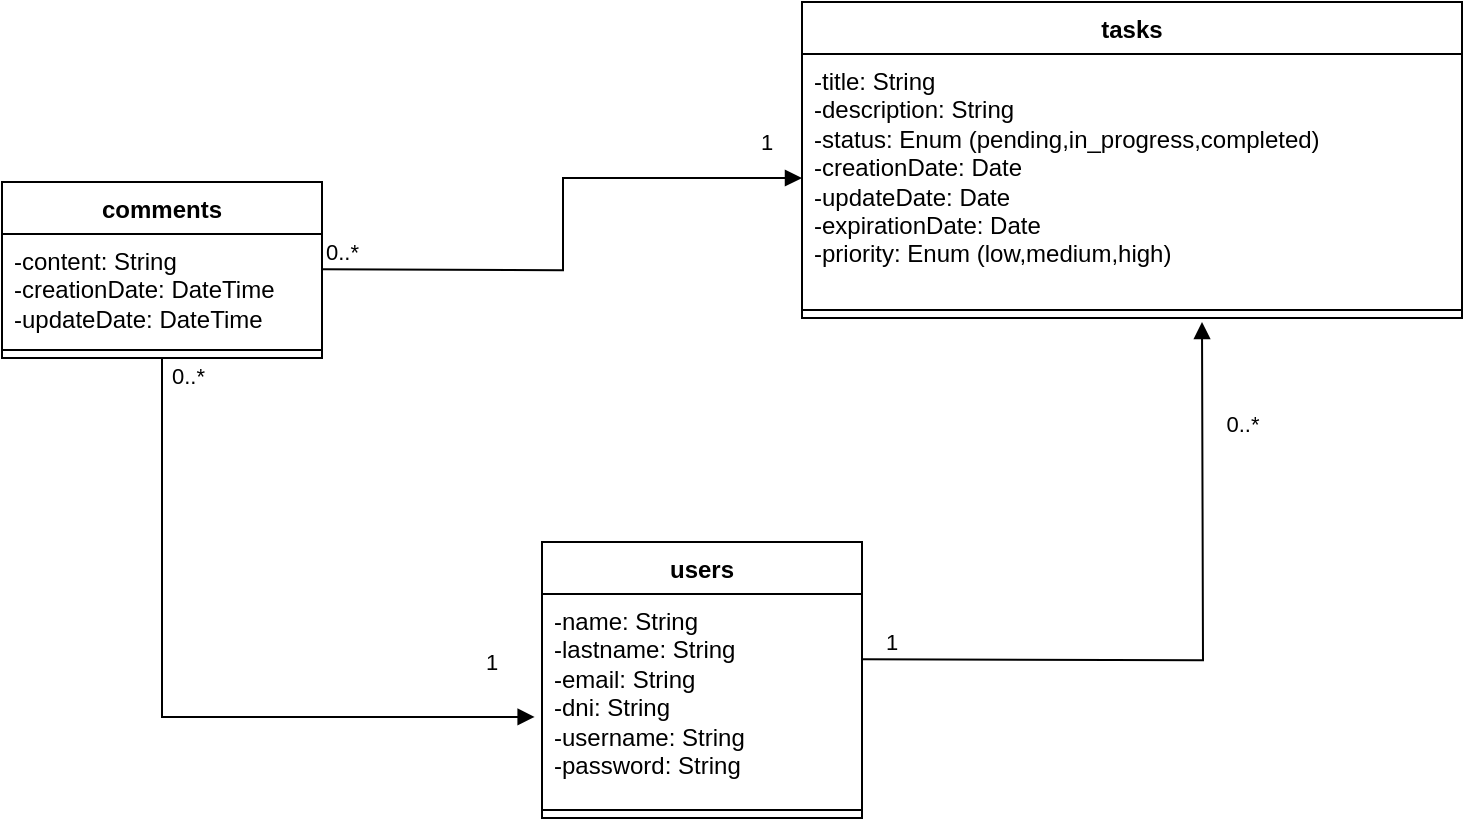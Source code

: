 <mxfile version="24.4.10" type="github">
  <diagram name="Página-1" id="v-n52mxm-FVJTKri_8tI">
    <mxGraphModel dx="1137" dy="661" grid="1" gridSize="10" guides="1" tooltips="1" connect="1" arrows="1" fold="1" page="1" pageScale="1" pageWidth="827" pageHeight="1169" math="0" shadow="0">
      <root>
        <mxCell id="0" />
        <mxCell id="1" parent="0" />
        <mxCell id="EkzmAiUmT-rmB7ZZhI7U-8" value="users" style="swimlane;fontStyle=1;align=center;verticalAlign=top;childLayout=stackLayout;horizontal=1;startSize=26;horizontalStack=0;resizeParent=1;resizeParentMax=0;resizeLast=0;collapsible=1;marginBottom=0;whiteSpace=wrap;html=1;" vertex="1" parent="1">
          <mxGeometry x="390" y="660" width="160" height="138" as="geometry" />
        </mxCell>
        <mxCell id="EkzmAiUmT-rmB7ZZhI7U-9" value="-name: String&lt;div&gt;-lastname: String&lt;/div&gt;&lt;div&gt;-email: String&lt;/div&gt;&lt;div&gt;-dni: String&lt;/div&gt;&lt;div&gt;-username: String&lt;/div&gt;&lt;div&gt;-password: String&lt;br&gt;&lt;div&gt;&lt;br&gt;&lt;/div&gt;&lt;/div&gt;" style="text;strokeColor=none;fillColor=none;align=left;verticalAlign=top;spacingLeft=4;spacingRight=4;overflow=hidden;rotatable=0;points=[[0,0.5],[1,0.5]];portConstraint=eastwest;whiteSpace=wrap;html=1;" vertex="1" parent="EkzmAiUmT-rmB7ZZhI7U-8">
          <mxGeometry y="26" width="160" height="104" as="geometry" />
        </mxCell>
        <mxCell id="EkzmAiUmT-rmB7ZZhI7U-10" value="" style="line;strokeWidth=1;fillColor=none;align=left;verticalAlign=middle;spacingTop=-1;spacingLeft=3;spacingRight=3;rotatable=0;labelPosition=right;points=[];portConstraint=eastwest;strokeColor=inherit;" vertex="1" parent="EkzmAiUmT-rmB7ZZhI7U-8">
          <mxGeometry y="130" width="160" height="8" as="geometry" />
        </mxCell>
        <mxCell id="EkzmAiUmT-rmB7ZZhI7U-12" value="comments" style="swimlane;fontStyle=1;align=center;verticalAlign=top;childLayout=stackLayout;horizontal=1;startSize=26;horizontalStack=0;resizeParent=1;resizeParentMax=0;resizeLast=0;collapsible=1;marginBottom=0;whiteSpace=wrap;html=1;" vertex="1" parent="1">
          <mxGeometry x="120" y="480" width="160" height="88" as="geometry" />
        </mxCell>
        <mxCell id="EkzmAiUmT-rmB7ZZhI7U-13" value="&lt;div&gt;&lt;div&gt;-content: String&lt;/div&gt;&lt;/div&gt;&lt;div&gt;-creationDate: DateTime&lt;/div&gt;&lt;div&gt;-updateDate: DateTime&lt;/div&gt;&lt;div&gt;&lt;br&gt;&lt;/div&gt;" style="text;strokeColor=none;fillColor=none;align=left;verticalAlign=top;spacingLeft=4;spacingRight=4;overflow=hidden;rotatable=0;points=[[0,0.5],[1,0.5]];portConstraint=eastwest;whiteSpace=wrap;html=1;" vertex="1" parent="EkzmAiUmT-rmB7ZZhI7U-12">
          <mxGeometry y="26" width="160" height="54" as="geometry" />
        </mxCell>
        <mxCell id="EkzmAiUmT-rmB7ZZhI7U-14" value="" style="line;strokeWidth=1;fillColor=none;align=left;verticalAlign=middle;spacingTop=-1;spacingLeft=3;spacingRight=3;rotatable=0;labelPosition=right;points=[];portConstraint=eastwest;strokeColor=inherit;" vertex="1" parent="EkzmAiUmT-rmB7ZZhI7U-12">
          <mxGeometry y="80" width="160" height="8" as="geometry" />
        </mxCell>
        <mxCell id="EkzmAiUmT-rmB7ZZhI7U-15" value="tasks" style="swimlane;fontStyle=1;align=center;verticalAlign=top;childLayout=stackLayout;horizontal=1;startSize=26;horizontalStack=0;resizeParent=1;resizeParentMax=0;resizeLast=0;collapsible=1;marginBottom=0;whiteSpace=wrap;html=1;" vertex="1" parent="1">
          <mxGeometry x="520" y="390" width="330" height="158" as="geometry" />
        </mxCell>
        <mxCell id="EkzmAiUmT-rmB7ZZhI7U-16" value="-title: String&lt;div&gt;-description: String&lt;/div&gt;&lt;div&gt;&lt;span style=&quot;background-color: initial;&quot;&gt;-status: Enum (pending,in_progress,completed)&lt;/span&gt;&lt;/div&gt;&lt;div&gt;&lt;span style=&quot;background-color: initial;&quot;&gt;-creationDate: Date&lt;/span&gt;&lt;/div&gt;&lt;div&gt;&lt;span style=&quot;background-color: initial;&quot;&gt;-updateDate: Date&lt;/span&gt;&lt;/div&gt;&lt;div&gt;&lt;span style=&quot;background-color: initial;&quot;&gt;-expirationDate: Date&lt;/span&gt;&lt;/div&gt;&lt;div&gt;-priority: Enum (low,medium,high)&lt;/div&gt;&lt;div&gt;&lt;div&gt;&lt;br&gt;&lt;/div&gt;&lt;/div&gt;" style="text;strokeColor=none;fillColor=none;align=left;verticalAlign=top;spacingLeft=4;spacingRight=4;overflow=hidden;rotatable=0;points=[[0,0.5],[1,0.5]];portConstraint=eastwest;whiteSpace=wrap;html=1;" vertex="1" parent="EkzmAiUmT-rmB7ZZhI7U-15">
          <mxGeometry y="26" width="330" height="124" as="geometry" />
        </mxCell>
        <mxCell id="EkzmAiUmT-rmB7ZZhI7U-17" value="" style="line;strokeWidth=1;fillColor=none;align=left;verticalAlign=middle;spacingTop=-1;spacingLeft=3;spacingRight=3;rotatable=0;labelPosition=right;points=[];portConstraint=eastwest;strokeColor=inherit;" vertex="1" parent="EkzmAiUmT-rmB7ZZhI7U-15">
          <mxGeometry y="150" width="330" height="8" as="geometry" />
        </mxCell>
        <mxCell id="EkzmAiUmT-rmB7ZZhI7U-22" value="" style="endArrow=block;endFill=1;html=1;edgeStyle=orthogonalEdgeStyle;align=left;verticalAlign=top;rounded=0;" edge="1" parent="1">
          <mxGeometry x="-1" relative="1" as="geometry">
            <mxPoint x="550" y="718.58" as="sourcePoint" />
            <mxPoint x="720" y="550" as="targetPoint" />
          </mxGeometry>
        </mxCell>
        <mxCell id="EkzmAiUmT-rmB7ZZhI7U-23" value="1" style="edgeLabel;resizable=0;html=1;align=left;verticalAlign=bottom;" connectable="0" vertex="1" parent="EkzmAiUmT-rmB7ZZhI7U-22">
          <mxGeometry x="-1" relative="1" as="geometry">
            <mxPoint x="10" as="offset" />
          </mxGeometry>
        </mxCell>
        <mxCell id="EkzmAiUmT-rmB7ZZhI7U-24" value="0..*" style="edgeLabel;html=1;align=center;verticalAlign=middle;resizable=0;points=[];" vertex="1" connectable="0" parent="EkzmAiUmT-rmB7ZZhI7U-22">
          <mxGeometry x="0.879" relative="1" as="geometry">
            <mxPoint x="20" y="30" as="offset" />
          </mxGeometry>
        </mxCell>
        <mxCell id="EkzmAiUmT-rmB7ZZhI7U-25" value="" style="endArrow=block;endFill=1;html=1;edgeStyle=orthogonalEdgeStyle;align=left;verticalAlign=top;rounded=0;entryX=0;entryY=0.5;entryDx=0;entryDy=0;" edge="1" parent="1" target="EkzmAiUmT-rmB7ZZhI7U-16">
          <mxGeometry x="-1" relative="1" as="geometry">
            <mxPoint x="280" y="523.58" as="sourcePoint" />
            <mxPoint x="440" y="523.58" as="targetPoint" />
          </mxGeometry>
        </mxCell>
        <mxCell id="EkzmAiUmT-rmB7ZZhI7U-26" value="0..*" style="edgeLabel;resizable=0;html=1;align=left;verticalAlign=bottom;" connectable="0" vertex="1" parent="EkzmAiUmT-rmB7ZZhI7U-25">
          <mxGeometry x="-1" relative="1" as="geometry" />
        </mxCell>
        <mxCell id="EkzmAiUmT-rmB7ZZhI7U-27" value="1" style="edgeLabel;html=1;align=center;verticalAlign=middle;resizable=0;points=[];" vertex="1" connectable="0" parent="EkzmAiUmT-rmB7ZZhI7U-25">
          <mxGeometry x="0.87" y="-3" relative="1" as="geometry">
            <mxPoint y="-21" as="offset" />
          </mxGeometry>
        </mxCell>
        <mxCell id="EkzmAiUmT-rmB7ZZhI7U-28" value="" style="endArrow=block;endFill=1;html=1;edgeStyle=orthogonalEdgeStyle;align=left;verticalAlign=top;rounded=0;exitX=0.5;exitY=1;exitDx=0;exitDy=0;entryX=-0.023;entryY=0.591;entryDx=0;entryDy=0;entryPerimeter=0;" edge="1" parent="1" source="EkzmAiUmT-rmB7ZZhI7U-12" target="EkzmAiUmT-rmB7ZZhI7U-9">
          <mxGeometry x="-1" relative="1" as="geometry">
            <mxPoint x="200" y="620" as="sourcePoint" />
            <mxPoint x="360" y="620" as="targetPoint" />
          </mxGeometry>
        </mxCell>
        <mxCell id="EkzmAiUmT-rmB7ZZhI7U-29" value="1" style="edgeLabel;resizable=0;html=1;align=left;verticalAlign=bottom;" connectable="0" vertex="1" parent="EkzmAiUmT-rmB7ZZhI7U-28">
          <mxGeometry x="-1" relative="1" as="geometry">
            <mxPoint x="160" y="160" as="offset" />
          </mxGeometry>
        </mxCell>
        <mxCell id="EkzmAiUmT-rmB7ZZhI7U-30" value="0..*" style="edgeLabel;resizable=0;html=1;align=left;verticalAlign=bottom;" connectable="0" vertex="1" parent="1">
          <mxGeometry x="290" y="533.58" as="geometry">
            <mxPoint x="-87" y="52" as="offset" />
          </mxGeometry>
        </mxCell>
      </root>
    </mxGraphModel>
  </diagram>
</mxfile>
